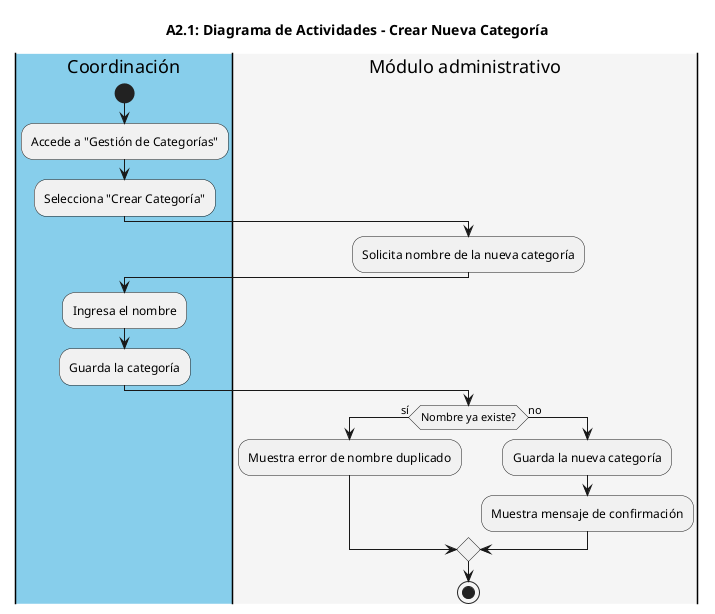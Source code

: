 @startuml
title A2.1: Diagrama de Actividades - Crear Nueva Categoría

|#skyblue|Coordinación|
start
:Accede a "Gestión de Categorías";
:Selecciona "Crear Categoría";

|#whitesmoke|Módulo administrativo|
:Solicita nombre de la nueva categoría;

|#skyblue|Coordinación|
:Ingresa el nombre;
:Guarda la categoría;

|#whitesmoke|Módulo administrativo|
if (Nombre ya existe?) then (sí)
  :Muestra error de nombre duplicado;
else (no)
  :Guarda la nueva categoría;
  :Muestra mensaje de confirmación;
endif
stop
@enduml